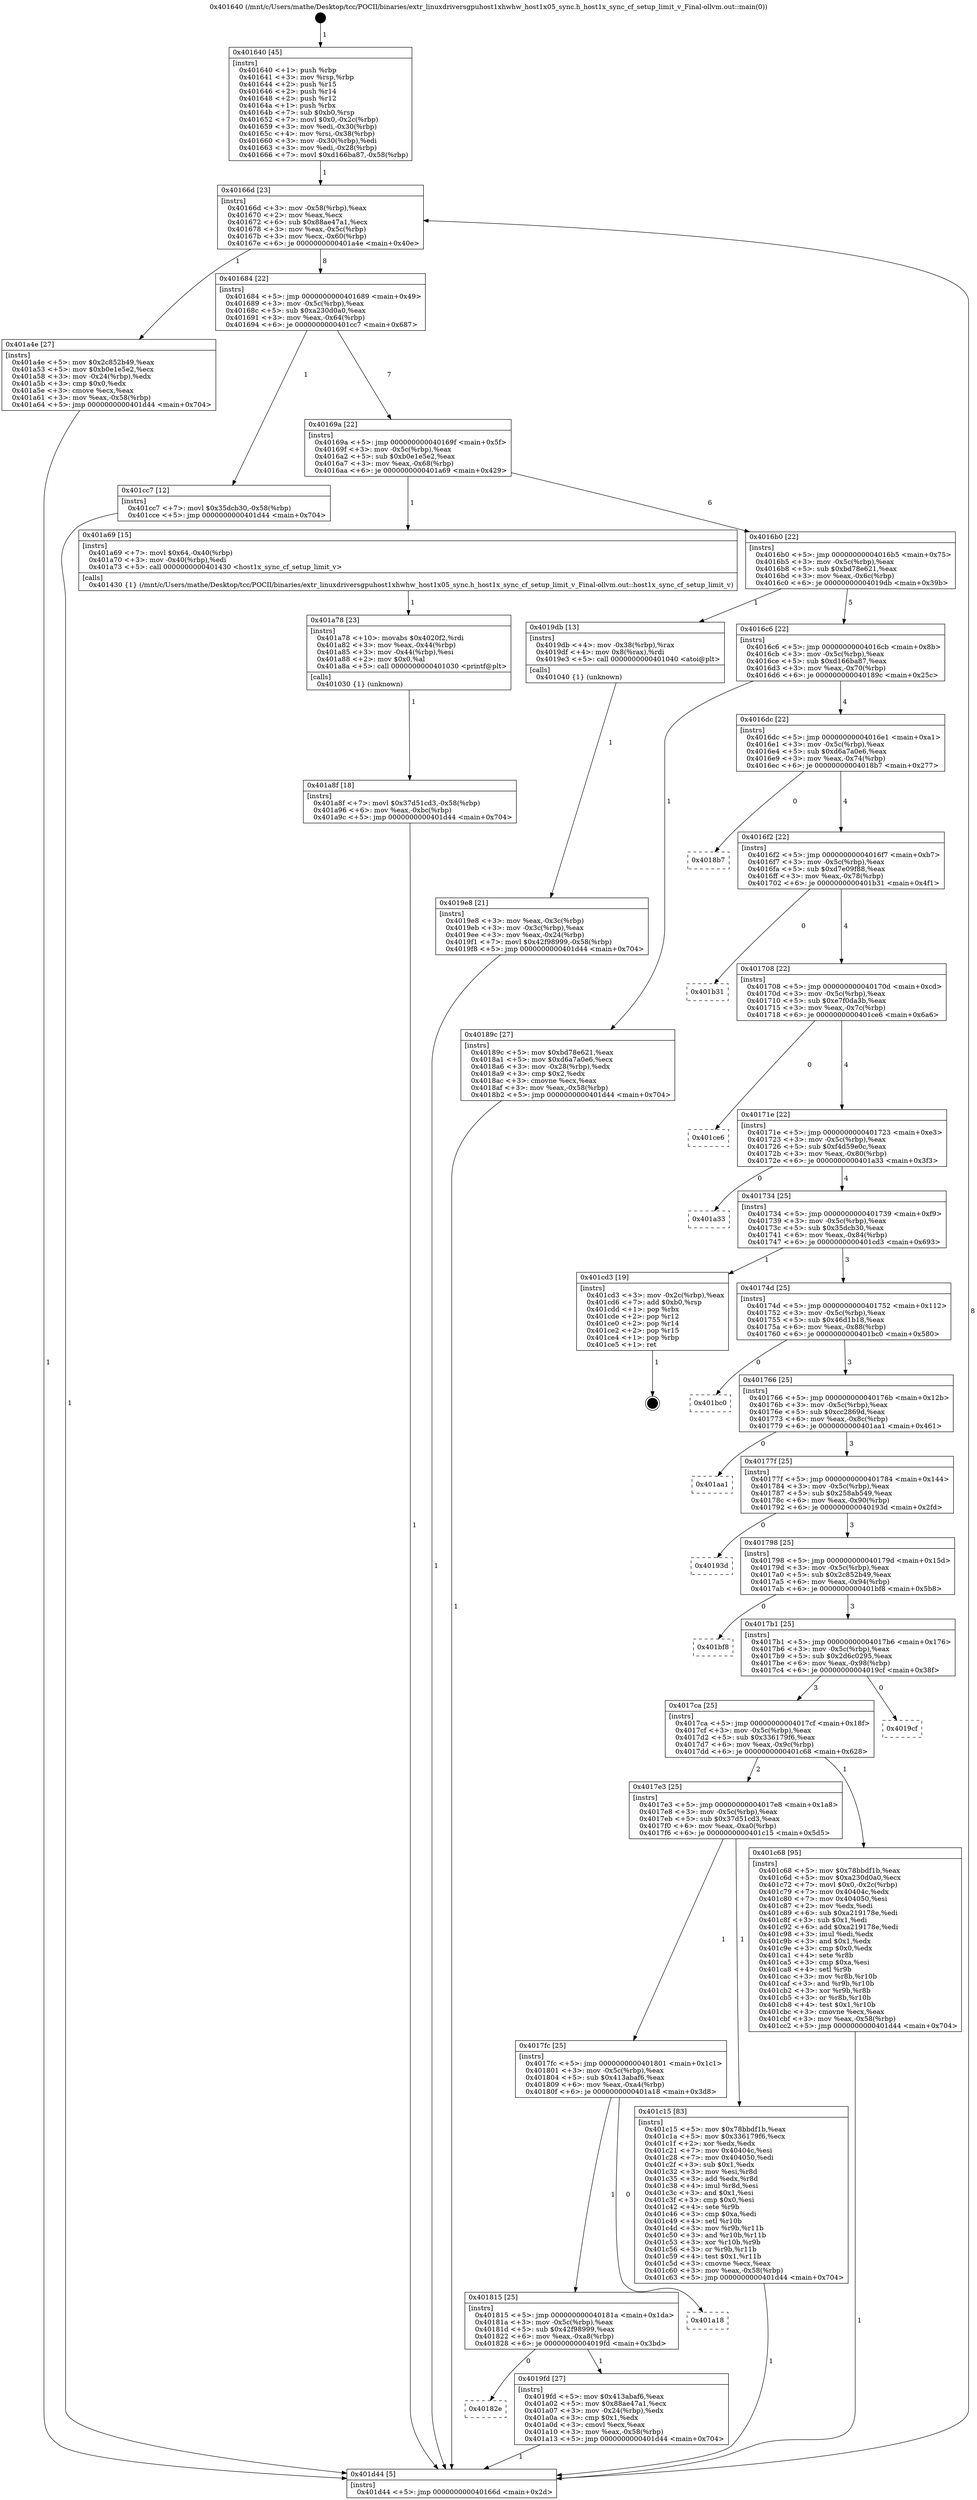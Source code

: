 digraph "0x401640" {
  label = "0x401640 (/mnt/c/Users/mathe/Desktop/tcc/POCII/binaries/extr_linuxdriversgpuhost1xhwhw_host1x05_sync.h_host1x_sync_cf_setup_limit_v_Final-ollvm.out::main(0))"
  labelloc = "t"
  node[shape=record]

  Entry [label="",width=0.3,height=0.3,shape=circle,fillcolor=black,style=filled]
  "0x40166d" [label="{
     0x40166d [23]\l
     | [instrs]\l
     &nbsp;&nbsp;0x40166d \<+3\>: mov -0x58(%rbp),%eax\l
     &nbsp;&nbsp;0x401670 \<+2\>: mov %eax,%ecx\l
     &nbsp;&nbsp;0x401672 \<+6\>: sub $0x88ae47a1,%ecx\l
     &nbsp;&nbsp;0x401678 \<+3\>: mov %eax,-0x5c(%rbp)\l
     &nbsp;&nbsp;0x40167b \<+3\>: mov %ecx,-0x60(%rbp)\l
     &nbsp;&nbsp;0x40167e \<+6\>: je 0000000000401a4e \<main+0x40e\>\l
  }"]
  "0x401a4e" [label="{
     0x401a4e [27]\l
     | [instrs]\l
     &nbsp;&nbsp;0x401a4e \<+5\>: mov $0x2c852b49,%eax\l
     &nbsp;&nbsp;0x401a53 \<+5\>: mov $0xb0e1e5e2,%ecx\l
     &nbsp;&nbsp;0x401a58 \<+3\>: mov -0x24(%rbp),%edx\l
     &nbsp;&nbsp;0x401a5b \<+3\>: cmp $0x0,%edx\l
     &nbsp;&nbsp;0x401a5e \<+3\>: cmove %ecx,%eax\l
     &nbsp;&nbsp;0x401a61 \<+3\>: mov %eax,-0x58(%rbp)\l
     &nbsp;&nbsp;0x401a64 \<+5\>: jmp 0000000000401d44 \<main+0x704\>\l
  }"]
  "0x401684" [label="{
     0x401684 [22]\l
     | [instrs]\l
     &nbsp;&nbsp;0x401684 \<+5\>: jmp 0000000000401689 \<main+0x49\>\l
     &nbsp;&nbsp;0x401689 \<+3\>: mov -0x5c(%rbp),%eax\l
     &nbsp;&nbsp;0x40168c \<+5\>: sub $0xa230d0a0,%eax\l
     &nbsp;&nbsp;0x401691 \<+3\>: mov %eax,-0x64(%rbp)\l
     &nbsp;&nbsp;0x401694 \<+6\>: je 0000000000401cc7 \<main+0x687\>\l
  }"]
  Exit [label="",width=0.3,height=0.3,shape=circle,fillcolor=black,style=filled,peripheries=2]
  "0x401cc7" [label="{
     0x401cc7 [12]\l
     | [instrs]\l
     &nbsp;&nbsp;0x401cc7 \<+7\>: movl $0x35dcb30,-0x58(%rbp)\l
     &nbsp;&nbsp;0x401cce \<+5\>: jmp 0000000000401d44 \<main+0x704\>\l
  }"]
  "0x40169a" [label="{
     0x40169a [22]\l
     | [instrs]\l
     &nbsp;&nbsp;0x40169a \<+5\>: jmp 000000000040169f \<main+0x5f\>\l
     &nbsp;&nbsp;0x40169f \<+3\>: mov -0x5c(%rbp),%eax\l
     &nbsp;&nbsp;0x4016a2 \<+5\>: sub $0xb0e1e5e2,%eax\l
     &nbsp;&nbsp;0x4016a7 \<+3\>: mov %eax,-0x68(%rbp)\l
     &nbsp;&nbsp;0x4016aa \<+6\>: je 0000000000401a69 \<main+0x429\>\l
  }"]
  "0x401a8f" [label="{
     0x401a8f [18]\l
     | [instrs]\l
     &nbsp;&nbsp;0x401a8f \<+7\>: movl $0x37d51cd3,-0x58(%rbp)\l
     &nbsp;&nbsp;0x401a96 \<+6\>: mov %eax,-0xbc(%rbp)\l
     &nbsp;&nbsp;0x401a9c \<+5\>: jmp 0000000000401d44 \<main+0x704\>\l
  }"]
  "0x401a69" [label="{
     0x401a69 [15]\l
     | [instrs]\l
     &nbsp;&nbsp;0x401a69 \<+7\>: movl $0x64,-0x40(%rbp)\l
     &nbsp;&nbsp;0x401a70 \<+3\>: mov -0x40(%rbp),%edi\l
     &nbsp;&nbsp;0x401a73 \<+5\>: call 0000000000401430 \<host1x_sync_cf_setup_limit_v\>\l
     | [calls]\l
     &nbsp;&nbsp;0x401430 \{1\} (/mnt/c/Users/mathe/Desktop/tcc/POCII/binaries/extr_linuxdriversgpuhost1xhwhw_host1x05_sync.h_host1x_sync_cf_setup_limit_v_Final-ollvm.out::host1x_sync_cf_setup_limit_v)\l
  }"]
  "0x4016b0" [label="{
     0x4016b0 [22]\l
     | [instrs]\l
     &nbsp;&nbsp;0x4016b0 \<+5\>: jmp 00000000004016b5 \<main+0x75\>\l
     &nbsp;&nbsp;0x4016b5 \<+3\>: mov -0x5c(%rbp),%eax\l
     &nbsp;&nbsp;0x4016b8 \<+5\>: sub $0xbd78e621,%eax\l
     &nbsp;&nbsp;0x4016bd \<+3\>: mov %eax,-0x6c(%rbp)\l
     &nbsp;&nbsp;0x4016c0 \<+6\>: je 00000000004019db \<main+0x39b\>\l
  }"]
  "0x401a78" [label="{
     0x401a78 [23]\l
     | [instrs]\l
     &nbsp;&nbsp;0x401a78 \<+10\>: movabs $0x4020f2,%rdi\l
     &nbsp;&nbsp;0x401a82 \<+3\>: mov %eax,-0x44(%rbp)\l
     &nbsp;&nbsp;0x401a85 \<+3\>: mov -0x44(%rbp),%esi\l
     &nbsp;&nbsp;0x401a88 \<+2\>: mov $0x0,%al\l
     &nbsp;&nbsp;0x401a8a \<+5\>: call 0000000000401030 \<printf@plt\>\l
     | [calls]\l
     &nbsp;&nbsp;0x401030 \{1\} (unknown)\l
  }"]
  "0x4019db" [label="{
     0x4019db [13]\l
     | [instrs]\l
     &nbsp;&nbsp;0x4019db \<+4\>: mov -0x38(%rbp),%rax\l
     &nbsp;&nbsp;0x4019df \<+4\>: mov 0x8(%rax),%rdi\l
     &nbsp;&nbsp;0x4019e3 \<+5\>: call 0000000000401040 \<atoi@plt\>\l
     | [calls]\l
     &nbsp;&nbsp;0x401040 \{1\} (unknown)\l
  }"]
  "0x4016c6" [label="{
     0x4016c6 [22]\l
     | [instrs]\l
     &nbsp;&nbsp;0x4016c6 \<+5\>: jmp 00000000004016cb \<main+0x8b\>\l
     &nbsp;&nbsp;0x4016cb \<+3\>: mov -0x5c(%rbp),%eax\l
     &nbsp;&nbsp;0x4016ce \<+5\>: sub $0xd166ba87,%eax\l
     &nbsp;&nbsp;0x4016d3 \<+3\>: mov %eax,-0x70(%rbp)\l
     &nbsp;&nbsp;0x4016d6 \<+6\>: je 000000000040189c \<main+0x25c\>\l
  }"]
  "0x40182e" [label="{
     0x40182e\l
  }", style=dashed]
  "0x40189c" [label="{
     0x40189c [27]\l
     | [instrs]\l
     &nbsp;&nbsp;0x40189c \<+5\>: mov $0xbd78e621,%eax\l
     &nbsp;&nbsp;0x4018a1 \<+5\>: mov $0xd6a7a0e6,%ecx\l
     &nbsp;&nbsp;0x4018a6 \<+3\>: mov -0x28(%rbp),%edx\l
     &nbsp;&nbsp;0x4018a9 \<+3\>: cmp $0x2,%edx\l
     &nbsp;&nbsp;0x4018ac \<+3\>: cmovne %ecx,%eax\l
     &nbsp;&nbsp;0x4018af \<+3\>: mov %eax,-0x58(%rbp)\l
     &nbsp;&nbsp;0x4018b2 \<+5\>: jmp 0000000000401d44 \<main+0x704\>\l
  }"]
  "0x4016dc" [label="{
     0x4016dc [22]\l
     | [instrs]\l
     &nbsp;&nbsp;0x4016dc \<+5\>: jmp 00000000004016e1 \<main+0xa1\>\l
     &nbsp;&nbsp;0x4016e1 \<+3\>: mov -0x5c(%rbp),%eax\l
     &nbsp;&nbsp;0x4016e4 \<+5\>: sub $0xd6a7a0e6,%eax\l
     &nbsp;&nbsp;0x4016e9 \<+3\>: mov %eax,-0x74(%rbp)\l
     &nbsp;&nbsp;0x4016ec \<+6\>: je 00000000004018b7 \<main+0x277\>\l
  }"]
  "0x401d44" [label="{
     0x401d44 [5]\l
     | [instrs]\l
     &nbsp;&nbsp;0x401d44 \<+5\>: jmp 000000000040166d \<main+0x2d\>\l
  }"]
  "0x401640" [label="{
     0x401640 [45]\l
     | [instrs]\l
     &nbsp;&nbsp;0x401640 \<+1\>: push %rbp\l
     &nbsp;&nbsp;0x401641 \<+3\>: mov %rsp,%rbp\l
     &nbsp;&nbsp;0x401644 \<+2\>: push %r15\l
     &nbsp;&nbsp;0x401646 \<+2\>: push %r14\l
     &nbsp;&nbsp;0x401648 \<+2\>: push %r12\l
     &nbsp;&nbsp;0x40164a \<+1\>: push %rbx\l
     &nbsp;&nbsp;0x40164b \<+7\>: sub $0xb0,%rsp\l
     &nbsp;&nbsp;0x401652 \<+7\>: movl $0x0,-0x2c(%rbp)\l
     &nbsp;&nbsp;0x401659 \<+3\>: mov %edi,-0x30(%rbp)\l
     &nbsp;&nbsp;0x40165c \<+4\>: mov %rsi,-0x38(%rbp)\l
     &nbsp;&nbsp;0x401660 \<+3\>: mov -0x30(%rbp),%edi\l
     &nbsp;&nbsp;0x401663 \<+3\>: mov %edi,-0x28(%rbp)\l
     &nbsp;&nbsp;0x401666 \<+7\>: movl $0xd166ba87,-0x58(%rbp)\l
  }"]
  "0x4019e8" [label="{
     0x4019e8 [21]\l
     | [instrs]\l
     &nbsp;&nbsp;0x4019e8 \<+3\>: mov %eax,-0x3c(%rbp)\l
     &nbsp;&nbsp;0x4019eb \<+3\>: mov -0x3c(%rbp),%eax\l
     &nbsp;&nbsp;0x4019ee \<+3\>: mov %eax,-0x24(%rbp)\l
     &nbsp;&nbsp;0x4019f1 \<+7\>: movl $0x42f98999,-0x58(%rbp)\l
     &nbsp;&nbsp;0x4019f8 \<+5\>: jmp 0000000000401d44 \<main+0x704\>\l
  }"]
  "0x4019fd" [label="{
     0x4019fd [27]\l
     | [instrs]\l
     &nbsp;&nbsp;0x4019fd \<+5\>: mov $0x413abaf6,%eax\l
     &nbsp;&nbsp;0x401a02 \<+5\>: mov $0x88ae47a1,%ecx\l
     &nbsp;&nbsp;0x401a07 \<+3\>: mov -0x24(%rbp),%edx\l
     &nbsp;&nbsp;0x401a0a \<+3\>: cmp $0x1,%edx\l
     &nbsp;&nbsp;0x401a0d \<+3\>: cmovl %ecx,%eax\l
     &nbsp;&nbsp;0x401a10 \<+3\>: mov %eax,-0x58(%rbp)\l
     &nbsp;&nbsp;0x401a13 \<+5\>: jmp 0000000000401d44 \<main+0x704\>\l
  }"]
  "0x4018b7" [label="{
     0x4018b7\l
  }", style=dashed]
  "0x4016f2" [label="{
     0x4016f2 [22]\l
     | [instrs]\l
     &nbsp;&nbsp;0x4016f2 \<+5\>: jmp 00000000004016f7 \<main+0xb7\>\l
     &nbsp;&nbsp;0x4016f7 \<+3\>: mov -0x5c(%rbp),%eax\l
     &nbsp;&nbsp;0x4016fa \<+5\>: sub $0xd7e09f88,%eax\l
     &nbsp;&nbsp;0x4016ff \<+3\>: mov %eax,-0x78(%rbp)\l
     &nbsp;&nbsp;0x401702 \<+6\>: je 0000000000401b31 \<main+0x4f1\>\l
  }"]
  "0x401815" [label="{
     0x401815 [25]\l
     | [instrs]\l
     &nbsp;&nbsp;0x401815 \<+5\>: jmp 000000000040181a \<main+0x1da\>\l
     &nbsp;&nbsp;0x40181a \<+3\>: mov -0x5c(%rbp),%eax\l
     &nbsp;&nbsp;0x40181d \<+5\>: sub $0x42f98999,%eax\l
     &nbsp;&nbsp;0x401822 \<+6\>: mov %eax,-0xa8(%rbp)\l
     &nbsp;&nbsp;0x401828 \<+6\>: je 00000000004019fd \<main+0x3bd\>\l
  }"]
  "0x401b31" [label="{
     0x401b31\l
  }", style=dashed]
  "0x401708" [label="{
     0x401708 [22]\l
     | [instrs]\l
     &nbsp;&nbsp;0x401708 \<+5\>: jmp 000000000040170d \<main+0xcd\>\l
     &nbsp;&nbsp;0x40170d \<+3\>: mov -0x5c(%rbp),%eax\l
     &nbsp;&nbsp;0x401710 \<+5\>: sub $0xe7f0da3b,%eax\l
     &nbsp;&nbsp;0x401715 \<+3\>: mov %eax,-0x7c(%rbp)\l
     &nbsp;&nbsp;0x401718 \<+6\>: je 0000000000401ce6 \<main+0x6a6\>\l
  }"]
  "0x401a18" [label="{
     0x401a18\l
  }", style=dashed]
  "0x401ce6" [label="{
     0x401ce6\l
  }", style=dashed]
  "0x40171e" [label="{
     0x40171e [22]\l
     | [instrs]\l
     &nbsp;&nbsp;0x40171e \<+5\>: jmp 0000000000401723 \<main+0xe3\>\l
     &nbsp;&nbsp;0x401723 \<+3\>: mov -0x5c(%rbp),%eax\l
     &nbsp;&nbsp;0x401726 \<+5\>: sub $0xf4d59e0c,%eax\l
     &nbsp;&nbsp;0x40172b \<+3\>: mov %eax,-0x80(%rbp)\l
     &nbsp;&nbsp;0x40172e \<+6\>: je 0000000000401a33 \<main+0x3f3\>\l
  }"]
  "0x4017fc" [label="{
     0x4017fc [25]\l
     | [instrs]\l
     &nbsp;&nbsp;0x4017fc \<+5\>: jmp 0000000000401801 \<main+0x1c1\>\l
     &nbsp;&nbsp;0x401801 \<+3\>: mov -0x5c(%rbp),%eax\l
     &nbsp;&nbsp;0x401804 \<+5\>: sub $0x413abaf6,%eax\l
     &nbsp;&nbsp;0x401809 \<+6\>: mov %eax,-0xa4(%rbp)\l
     &nbsp;&nbsp;0x40180f \<+6\>: je 0000000000401a18 \<main+0x3d8\>\l
  }"]
  "0x401a33" [label="{
     0x401a33\l
  }", style=dashed]
  "0x401734" [label="{
     0x401734 [25]\l
     | [instrs]\l
     &nbsp;&nbsp;0x401734 \<+5\>: jmp 0000000000401739 \<main+0xf9\>\l
     &nbsp;&nbsp;0x401739 \<+3\>: mov -0x5c(%rbp),%eax\l
     &nbsp;&nbsp;0x40173c \<+5\>: sub $0x35dcb30,%eax\l
     &nbsp;&nbsp;0x401741 \<+6\>: mov %eax,-0x84(%rbp)\l
     &nbsp;&nbsp;0x401747 \<+6\>: je 0000000000401cd3 \<main+0x693\>\l
  }"]
  "0x401c15" [label="{
     0x401c15 [83]\l
     | [instrs]\l
     &nbsp;&nbsp;0x401c15 \<+5\>: mov $0x78bbdf1b,%eax\l
     &nbsp;&nbsp;0x401c1a \<+5\>: mov $0x336179f6,%ecx\l
     &nbsp;&nbsp;0x401c1f \<+2\>: xor %edx,%edx\l
     &nbsp;&nbsp;0x401c21 \<+7\>: mov 0x40404c,%esi\l
     &nbsp;&nbsp;0x401c28 \<+7\>: mov 0x404050,%edi\l
     &nbsp;&nbsp;0x401c2f \<+3\>: sub $0x1,%edx\l
     &nbsp;&nbsp;0x401c32 \<+3\>: mov %esi,%r8d\l
     &nbsp;&nbsp;0x401c35 \<+3\>: add %edx,%r8d\l
     &nbsp;&nbsp;0x401c38 \<+4\>: imul %r8d,%esi\l
     &nbsp;&nbsp;0x401c3c \<+3\>: and $0x1,%esi\l
     &nbsp;&nbsp;0x401c3f \<+3\>: cmp $0x0,%esi\l
     &nbsp;&nbsp;0x401c42 \<+4\>: sete %r9b\l
     &nbsp;&nbsp;0x401c46 \<+3\>: cmp $0xa,%edi\l
     &nbsp;&nbsp;0x401c49 \<+4\>: setl %r10b\l
     &nbsp;&nbsp;0x401c4d \<+3\>: mov %r9b,%r11b\l
     &nbsp;&nbsp;0x401c50 \<+3\>: and %r10b,%r11b\l
     &nbsp;&nbsp;0x401c53 \<+3\>: xor %r10b,%r9b\l
     &nbsp;&nbsp;0x401c56 \<+3\>: or %r9b,%r11b\l
     &nbsp;&nbsp;0x401c59 \<+4\>: test $0x1,%r11b\l
     &nbsp;&nbsp;0x401c5d \<+3\>: cmovne %ecx,%eax\l
     &nbsp;&nbsp;0x401c60 \<+3\>: mov %eax,-0x58(%rbp)\l
     &nbsp;&nbsp;0x401c63 \<+5\>: jmp 0000000000401d44 \<main+0x704\>\l
  }"]
  "0x401cd3" [label="{
     0x401cd3 [19]\l
     | [instrs]\l
     &nbsp;&nbsp;0x401cd3 \<+3\>: mov -0x2c(%rbp),%eax\l
     &nbsp;&nbsp;0x401cd6 \<+7\>: add $0xb0,%rsp\l
     &nbsp;&nbsp;0x401cdd \<+1\>: pop %rbx\l
     &nbsp;&nbsp;0x401cde \<+2\>: pop %r12\l
     &nbsp;&nbsp;0x401ce0 \<+2\>: pop %r14\l
     &nbsp;&nbsp;0x401ce2 \<+2\>: pop %r15\l
     &nbsp;&nbsp;0x401ce4 \<+1\>: pop %rbp\l
     &nbsp;&nbsp;0x401ce5 \<+1\>: ret\l
  }"]
  "0x40174d" [label="{
     0x40174d [25]\l
     | [instrs]\l
     &nbsp;&nbsp;0x40174d \<+5\>: jmp 0000000000401752 \<main+0x112\>\l
     &nbsp;&nbsp;0x401752 \<+3\>: mov -0x5c(%rbp),%eax\l
     &nbsp;&nbsp;0x401755 \<+5\>: sub $0x46d1b18,%eax\l
     &nbsp;&nbsp;0x40175a \<+6\>: mov %eax,-0x88(%rbp)\l
     &nbsp;&nbsp;0x401760 \<+6\>: je 0000000000401bc0 \<main+0x580\>\l
  }"]
  "0x4017e3" [label="{
     0x4017e3 [25]\l
     | [instrs]\l
     &nbsp;&nbsp;0x4017e3 \<+5\>: jmp 00000000004017e8 \<main+0x1a8\>\l
     &nbsp;&nbsp;0x4017e8 \<+3\>: mov -0x5c(%rbp),%eax\l
     &nbsp;&nbsp;0x4017eb \<+5\>: sub $0x37d51cd3,%eax\l
     &nbsp;&nbsp;0x4017f0 \<+6\>: mov %eax,-0xa0(%rbp)\l
     &nbsp;&nbsp;0x4017f6 \<+6\>: je 0000000000401c15 \<main+0x5d5\>\l
  }"]
  "0x401bc0" [label="{
     0x401bc0\l
  }", style=dashed]
  "0x401766" [label="{
     0x401766 [25]\l
     | [instrs]\l
     &nbsp;&nbsp;0x401766 \<+5\>: jmp 000000000040176b \<main+0x12b\>\l
     &nbsp;&nbsp;0x40176b \<+3\>: mov -0x5c(%rbp),%eax\l
     &nbsp;&nbsp;0x40176e \<+5\>: sub $0xcc2869d,%eax\l
     &nbsp;&nbsp;0x401773 \<+6\>: mov %eax,-0x8c(%rbp)\l
     &nbsp;&nbsp;0x401779 \<+6\>: je 0000000000401aa1 \<main+0x461\>\l
  }"]
  "0x401c68" [label="{
     0x401c68 [95]\l
     | [instrs]\l
     &nbsp;&nbsp;0x401c68 \<+5\>: mov $0x78bbdf1b,%eax\l
     &nbsp;&nbsp;0x401c6d \<+5\>: mov $0xa230d0a0,%ecx\l
     &nbsp;&nbsp;0x401c72 \<+7\>: movl $0x0,-0x2c(%rbp)\l
     &nbsp;&nbsp;0x401c79 \<+7\>: mov 0x40404c,%edx\l
     &nbsp;&nbsp;0x401c80 \<+7\>: mov 0x404050,%esi\l
     &nbsp;&nbsp;0x401c87 \<+2\>: mov %edx,%edi\l
     &nbsp;&nbsp;0x401c89 \<+6\>: sub $0xa219178e,%edi\l
     &nbsp;&nbsp;0x401c8f \<+3\>: sub $0x1,%edi\l
     &nbsp;&nbsp;0x401c92 \<+6\>: add $0xa219178e,%edi\l
     &nbsp;&nbsp;0x401c98 \<+3\>: imul %edi,%edx\l
     &nbsp;&nbsp;0x401c9b \<+3\>: and $0x1,%edx\l
     &nbsp;&nbsp;0x401c9e \<+3\>: cmp $0x0,%edx\l
     &nbsp;&nbsp;0x401ca1 \<+4\>: sete %r8b\l
     &nbsp;&nbsp;0x401ca5 \<+3\>: cmp $0xa,%esi\l
     &nbsp;&nbsp;0x401ca8 \<+4\>: setl %r9b\l
     &nbsp;&nbsp;0x401cac \<+3\>: mov %r8b,%r10b\l
     &nbsp;&nbsp;0x401caf \<+3\>: and %r9b,%r10b\l
     &nbsp;&nbsp;0x401cb2 \<+3\>: xor %r9b,%r8b\l
     &nbsp;&nbsp;0x401cb5 \<+3\>: or %r8b,%r10b\l
     &nbsp;&nbsp;0x401cb8 \<+4\>: test $0x1,%r10b\l
     &nbsp;&nbsp;0x401cbc \<+3\>: cmovne %ecx,%eax\l
     &nbsp;&nbsp;0x401cbf \<+3\>: mov %eax,-0x58(%rbp)\l
     &nbsp;&nbsp;0x401cc2 \<+5\>: jmp 0000000000401d44 \<main+0x704\>\l
  }"]
  "0x401aa1" [label="{
     0x401aa1\l
  }", style=dashed]
  "0x40177f" [label="{
     0x40177f [25]\l
     | [instrs]\l
     &nbsp;&nbsp;0x40177f \<+5\>: jmp 0000000000401784 \<main+0x144\>\l
     &nbsp;&nbsp;0x401784 \<+3\>: mov -0x5c(%rbp),%eax\l
     &nbsp;&nbsp;0x401787 \<+5\>: sub $0x258ab549,%eax\l
     &nbsp;&nbsp;0x40178c \<+6\>: mov %eax,-0x90(%rbp)\l
     &nbsp;&nbsp;0x401792 \<+6\>: je 000000000040193d \<main+0x2fd\>\l
  }"]
  "0x4017ca" [label="{
     0x4017ca [25]\l
     | [instrs]\l
     &nbsp;&nbsp;0x4017ca \<+5\>: jmp 00000000004017cf \<main+0x18f\>\l
     &nbsp;&nbsp;0x4017cf \<+3\>: mov -0x5c(%rbp),%eax\l
     &nbsp;&nbsp;0x4017d2 \<+5\>: sub $0x336179f6,%eax\l
     &nbsp;&nbsp;0x4017d7 \<+6\>: mov %eax,-0x9c(%rbp)\l
     &nbsp;&nbsp;0x4017dd \<+6\>: je 0000000000401c68 \<main+0x628\>\l
  }"]
  "0x40193d" [label="{
     0x40193d\l
  }", style=dashed]
  "0x401798" [label="{
     0x401798 [25]\l
     | [instrs]\l
     &nbsp;&nbsp;0x401798 \<+5\>: jmp 000000000040179d \<main+0x15d\>\l
     &nbsp;&nbsp;0x40179d \<+3\>: mov -0x5c(%rbp),%eax\l
     &nbsp;&nbsp;0x4017a0 \<+5\>: sub $0x2c852b49,%eax\l
     &nbsp;&nbsp;0x4017a5 \<+6\>: mov %eax,-0x94(%rbp)\l
     &nbsp;&nbsp;0x4017ab \<+6\>: je 0000000000401bf8 \<main+0x5b8\>\l
  }"]
  "0x4019cf" [label="{
     0x4019cf\l
  }", style=dashed]
  "0x401bf8" [label="{
     0x401bf8\l
  }", style=dashed]
  "0x4017b1" [label="{
     0x4017b1 [25]\l
     | [instrs]\l
     &nbsp;&nbsp;0x4017b1 \<+5\>: jmp 00000000004017b6 \<main+0x176\>\l
     &nbsp;&nbsp;0x4017b6 \<+3\>: mov -0x5c(%rbp),%eax\l
     &nbsp;&nbsp;0x4017b9 \<+5\>: sub $0x2d6c0295,%eax\l
     &nbsp;&nbsp;0x4017be \<+6\>: mov %eax,-0x98(%rbp)\l
     &nbsp;&nbsp;0x4017c4 \<+6\>: je 00000000004019cf \<main+0x38f\>\l
  }"]
  Entry -> "0x401640" [label=" 1"]
  "0x40166d" -> "0x401a4e" [label=" 1"]
  "0x40166d" -> "0x401684" [label=" 8"]
  "0x401cd3" -> Exit [label=" 1"]
  "0x401684" -> "0x401cc7" [label=" 1"]
  "0x401684" -> "0x40169a" [label=" 7"]
  "0x401cc7" -> "0x401d44" [label=" 1"]
  "0x40169a" -> "0x401a69" [label=" 1"]
  "0x40169a" -> "0x4016b0" [label=" 6"]
  "0x401c68" -> "0x401d44" [label=" 1"]
  "0x4016b0" -> "0x4019db" [label=" 1"]
  "0x4016b0" -> "0x4016c6" [label=" 5"]
  "0x401c15" -> "0x401d44" [label=" 1"]
  "0x4016c6" -> "0x40189c" [label=" 1"]
  "0x4016c6" -> "0x4016dc" [label=" 4"]
  "0x40189c" -> "0x401d44" [label=" 1"]
  "0x401640" -> "0x40166d" [label=" 1"]
  "0x401d44" -> "0x40166d" [label=" 8"]
  "0x4019db" -> "0x4019e8" [label=" 1"]
  "0x4019e8" -> "0x401d44" [label=" 1"]
  "0x401a8f" -> "0x401d44" [label=" 1"]
  "0x4016dc" -> "0x4018b7" [label=" 0"]
  "0x4016dc" -> "0x4016f2" [label=" 4"]
  "0x401a78" -> "0x401a8f" [label=" 1"]
  "0x4016f2" -> "0x401b31" [label=" 0"]
  "0x4016f2" -> "0x401708" [label=" 4"]
  "0x401a4e" -> "0x401d44" [label=" 1"]
  "0x401708" -> "0x401ce6" [label=" 0"]
  "0x401708" -> "0x40171e" [label=" 4"]
  "0x4019fd" -> "0x401d44" [label=" 1"]
  "0x40171e" -> "0x401a33" [label=" 0"]
  "0x40171e" -> "0x401734" [label=" 4"]
  "0x401815" -> "0x4019fd" [label=" 1"]
  "0x401734" -> "0x401cd3" [label=" 1"]
  "0x401734" -> "0x40174d" [label=" 3"]
  "0x401a69" -> "0x401a78" [label=" 1"]
  "0x40174d" -> "0x401bc0" [label=" 0"]
  "0x40174d" -> "0x401766" [label=" 3"]
  "0x4017fc" -> "0x401a18" [label=" 0"]
  "0x401766" -> "0x401aa1" [label=" 0"]
  "0x401766" -> "0x40177f" [label=" 3"]
  "0x401815" -> "0x40182e" [label=" 0"]
  "0x40177f" -> "0x40193d" [label=" 0"]
  "0x40177f" -> "0x401798" [label=" 3"]
  "0x4017e3" -> "0x401c15" [label=" 1"]
  "0x401798" -> "0x401bf8" [label=" 0"]
  "0x401798" -> "0x4017b1" [label=" 3"]
  "0x4017fc" -> "0x401815" [label=" 1"]
  "0x4017b1" -> "0x4019cf" [label=" 0"]
  "0x4017b1" -> "0x4017ca" [label=" 3"]
  "0x4017e3" -> "0x4017fc" [label=" 1"]
  "0x4017ca" -> "0x401c68" [label=" 1"]
  "0x4017ca" -> "0x4017e3" [label=" 2"]
}
